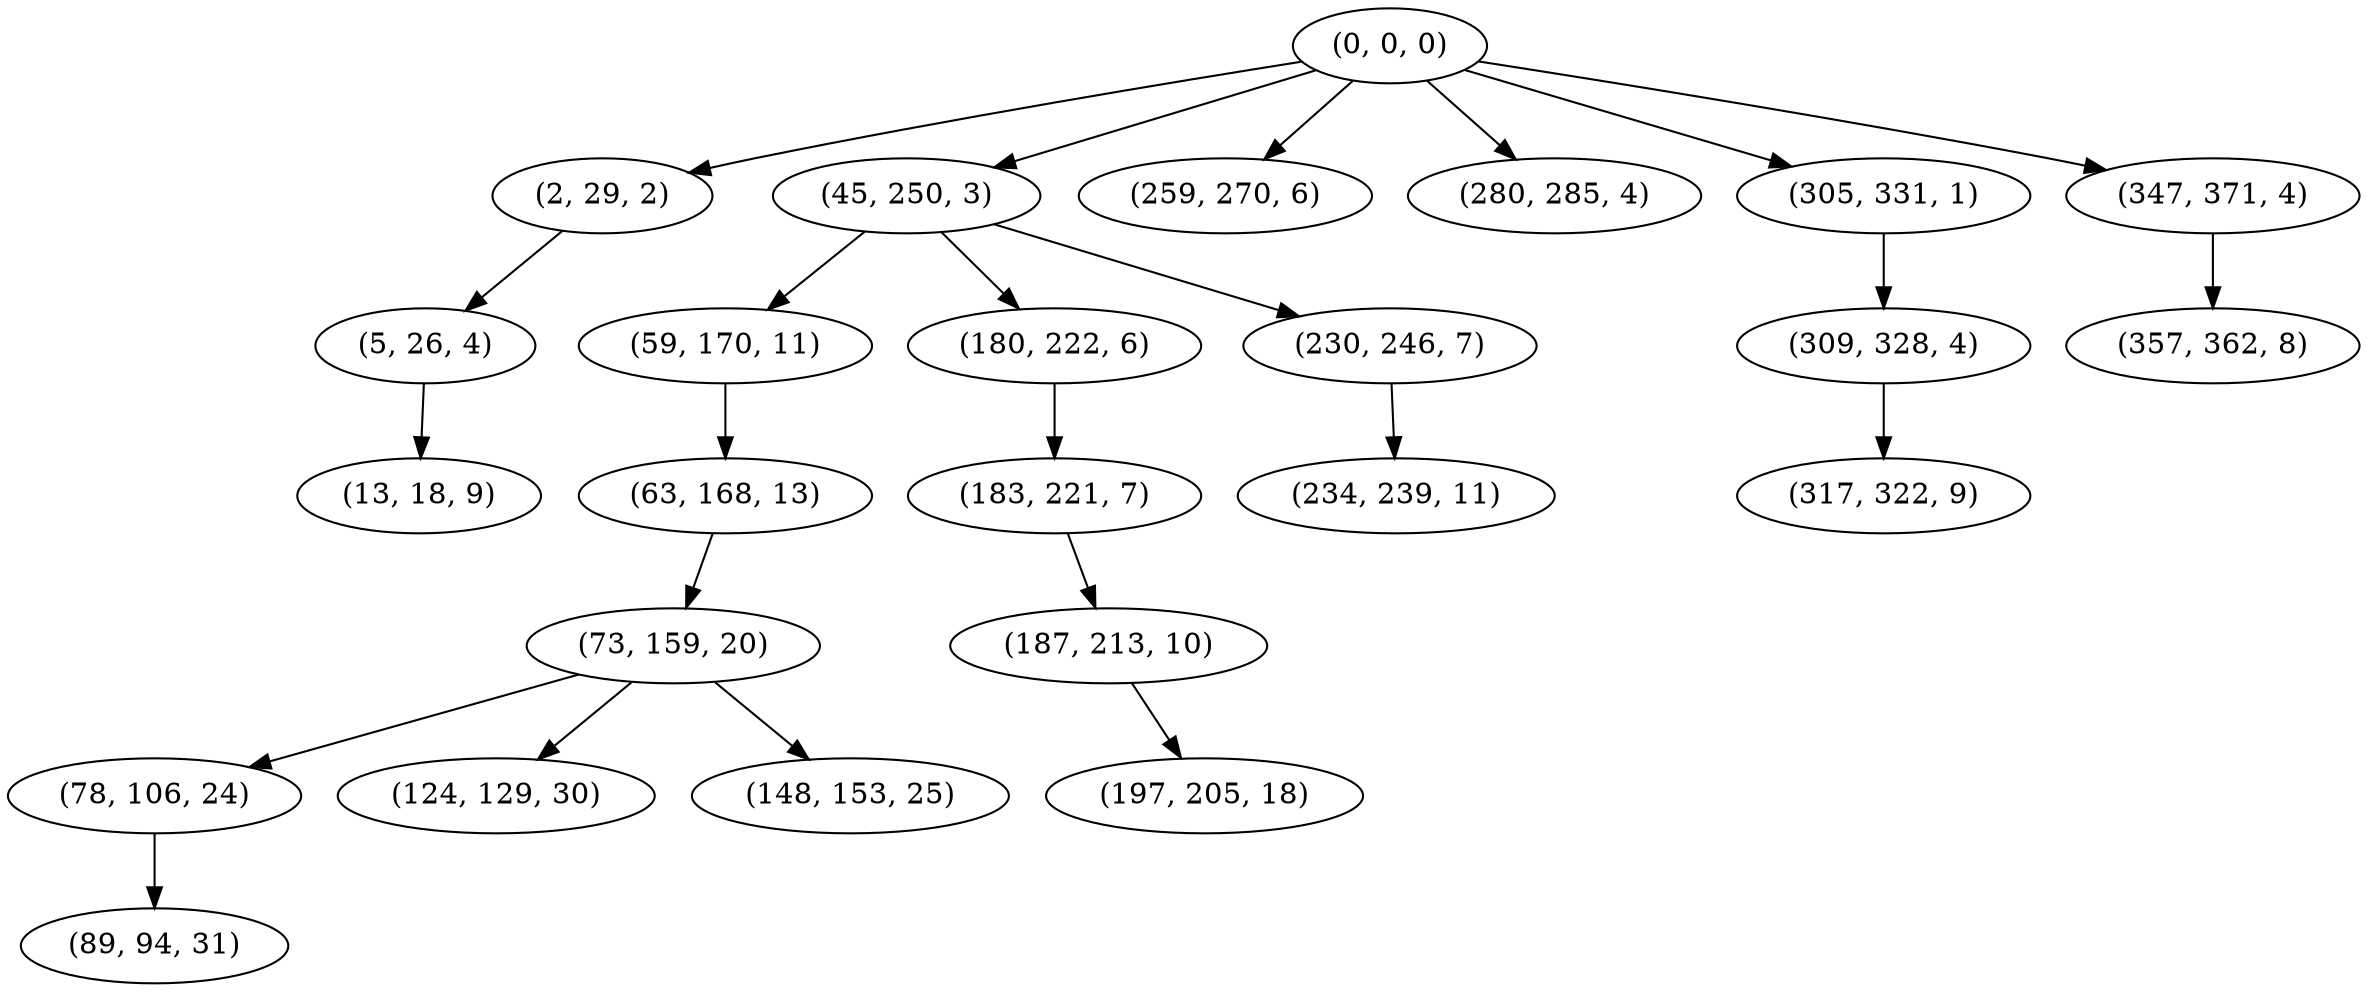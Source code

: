 digraph tree {
    "(0, 0, 0)";
    "(2, 29, 2)";
    "(5, 26, 4)";
    "(13, 18, 9)";
    "(45, 250, 3)";
    "(59, 170, 11)";
    "(63, 168, 13)";
    "(73, 159, 20)";
    "(78, 106, 24)";
    "(89, 94, 31)";
    "(124, 129, 30)";
    "(148, 153, 25)";
    "(180, 222, 6)";
    "(183, 221, 7)";
    "(187, 213, 10)";
    "(197, 205, 18)";
    "(230, 246, 7)";
    "(234, 239, 11)";
    "(259, 270, 6)";
    "(280, 285, 4)";
    "(305, 331, 1)";
    "(309, 328, 4)";
    "(317, 322, 9)";
    "(347, 371, 4)";
    "(357, 362, 8)";
    "(0, 0, 0)" -> "(2, 29, 2)";
    "(0, 0, 0)" -> "(45, 250, 3)";
    "(0, 0, 0)" -> "(259, 270, 6)";
    "(0, 0, 0)" -> "(280, 285, 4)";
    "(0, 0, 0)" -> "(305, 331, 1)";
    "(0, 0, 0)" -> "(347, 371, 4)";
    "(2, 29, 2)" -> "(5, 26, 4)";
    "(5, 26, 4)" -> "(13, 18, 9)";
    "(45, 250, 3)" -> "(59, 170, 11)";
    "(45, 250, 3)" -> "(180, 222, 6)";
    "(45, 250, 3)" -> "(230, 246, 7)";
    "(59, 170, 11)" -> "(63, 168, 13)";
    "(63, 168, 13)" -> "(73, 159, 20)";
    "(73, 159, 20)" -> "(78, 106, 24)";
    "(73, 159, 20)" -> "(124, 129, 30)";
    "(73, 159, 20)" -> "(148, 153, 25)";
    "(78, 106, 24)" -> "(89, 94, 31)";
    "(180, 222, 6)" -> "(183, 221, 7)";
    "(183, 221, 7)" -> "(187, 213, 10)";
    "(187, 213, 10)" -> "(197, 205, 18)";
    "(230, 246, 7)" -> "(234, 239, 11)";
    "(305, 331, 1)" -> "(309, 328, 4)";
    "(309, 328, 4)" -> "(317, 322, 9)";
    "(347, 371, 4)" -> "(357, 362, 8)";
}
